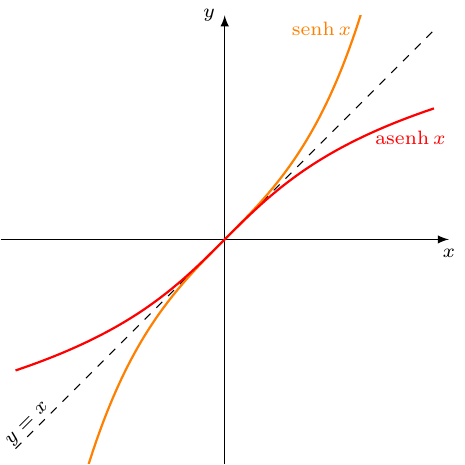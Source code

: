 \documentclass[crop]{standalone}
\usepackage[dvipsnames]{xcolor}
\usepackage{tikz}
\usepackage{pgfplots}
\pgfplotsset{compat=1.18}
\begin{document}
  \begin{tikzpicture}[font=\scriptsize]
    \begin{axis}[%
      axis x line=center,axis y line=center,
      unit vector ratio={1 1},
      xlabel={$x$},ylabel={$y$},
      xlabel style={below},ylabel style={left},
      xmin=-3,xmax=3,xtick={\empty},
      ymin=-3,ymax=3,ytick={\empty},
      axis line style={-latex},
      declare function={
        f(\x) = sinh(\x);
        g(\x) = ln(\x+sqrt(\x^2+1));
      }
    ]%
      \addplot[%
        mark=none,
        domain=-2.8:2.8,
        dashed,
        samples=1000
      ] {x} node[pos=0.03,rotate=45,xshift=0.3em,yshift=0.3em] {$y=x$};

      \addplot[%
        mark=none,
        domain=-2.8:2.8,
        color=orange,
        thick,
        samples=1000
      ] {f(x)} node[pos=0.69,xshift=-1.25em] {$\mbox{senh}\,{x}$};

      \addplot[%
        mark=none,
        domain=-2.8:2.8,
        color=red,
        thick,
        samples=1000
      ] {g(x)} node[pos=0.95,yshift=-0.75em] {$\mbox{asenh}\,{x}$};
    \end{axis}
  \end{tikzpicture}%
\end{document}